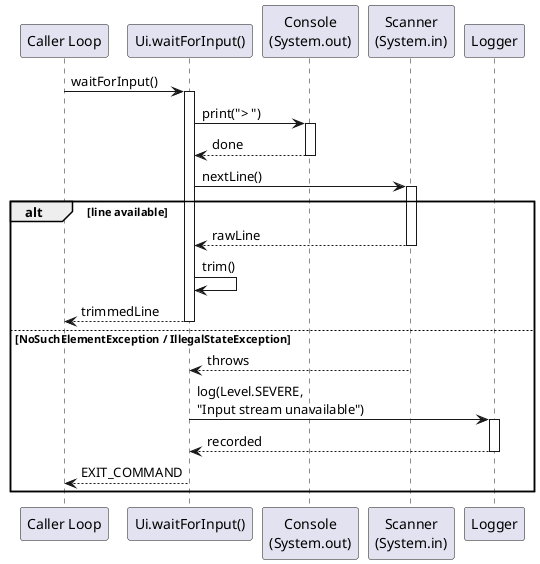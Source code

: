 @startuml UiInputCycle
participant "Caller Loop" as Caller
participant "Ui.waitForInput()" as Ui
participant "Console\n(System.out)" as Console
participant "Scanner\n(System.in)" as Scanner
participant "Logger" as Logger

Caller -> Ui : waitForInput()
activate Ui
Ui -> Console : print("> ")
activate Console
Console --> Ui : done
deactivate Console
Ui -> Scanner : nextLine()
activate Scanner
alt line available
    Scanner --> Ui : rawLine
    deactivate Scanner
    Ui -> Ui : trim()
    Ui --> Caller : trimmedLine
    deactivate Ui
else NoSuchElementException / IllegalStateException
    Scanner --> Ui : throws
    deactivate Scanner
    Ui -> Logger : log(Level.SEVERE,\n"Input stream unavailable")
    activate Logger
    Logger --> Ui : recorded
    deactivate Logger
    Ui --> Caller : EXIT_COMMAND
    deactivate Ui
end
@enduml